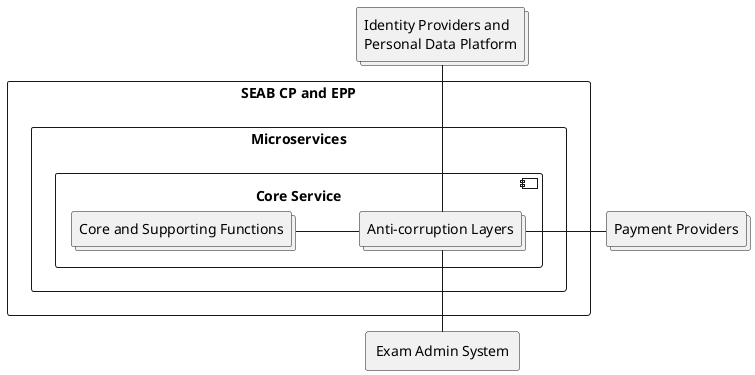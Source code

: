 @startuml
left to right direction
collections "Identity Providers and\nPersonal Data Platform" as Identity
rectangle "Exam Admin System" as ExamAdmin
collections "Payment Providers" as Payment
rectangle "SEAB CP and EPP" {
  rectangle "Microservices" {
    component "Core Service" {
      collections "Core and Supporting Functions" as Function
      collections "Anti-corruption Layers" as AntiCorruption
      Function -down- AntiCorruption
      AntiCorruption -right- Identity
      AntiCorruption -left- ExamAdmin
      AntiCorruption -down- Payment
    }
  }
}
@enduml